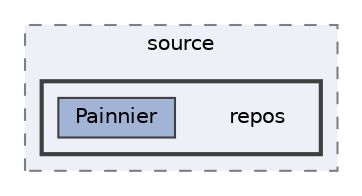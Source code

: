 digraph "C:/Users/TANG/source/repos"
{
 // LATEX_PDF_SIZE
  bgcolor="transparent";
  edge [fontname=Helvetica,fontsize=10,labelfontname=Helvetica,labelfontsize=10];
  node [fontname=Helvetica,fontsize=10,shape=box,height=0.2,width=0.4];
  compound=true
  subgraph clusterdir_f6dd6a1531203af83bb01f472751a379 {
    graph [ bgcolor="#edf0f7", pencolor="grey50", label="source", fontname=Helvetica,fontsize=10 style="filled,dashed", URL="dir_f6dd6a1531203af83bb01f472751a379.html",tooltip=""]
  subgraph clusterdir_b8a80265ce201c00d1a1895b911acf6b {
    graph [ bgcolor="#edf0f7", pencolor="grey25", label="", fontname=Helvetica,fontsize=10 style="filled,bold", URL="dir_b8a80265ce201c00d1a1895b911acf6b.html",tooltip=""]
    dir_b8a80265ce201c00d1a1895b911acf6b [shape=plaintext, label="repos"];
  dir_dc08a8f268e18c5d3bee6b794861de58 [label="Painnier", fillcolor="#a2b4d6", color="grey25", style="filled", URL="dir_dc08a8f268e18c5d3bee6b794861de58.html",tooltip=""];
  }
  }
}
